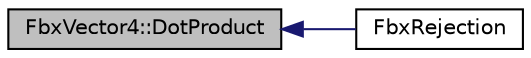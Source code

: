 digraph "FbxVector4::DotProduct"
{
  edge [fontname="Helvetica",fontsize="10",labelfontname="Helvetica",labelfontsize="10"];
  node [fontname="Helvetica",fontsize="10",shape=record];
  rankdir="LR";
  Node21 [label="FbxVector4::DotProduct",height=0.2,width=0.4,color="black", fillcolor="grey75", style="filled", fontcolor="black"];
  Node21 -> Node22 [dir="back",color="midnightblue",fontsize="10",style="solid",fontname="Helvetica"];
  Node22 [label="FbxRejection",height=0.2,width=0.4,color="black", fillcolor="white", style="filled",URL="$fbxmath_8h.html#a1316bd2fa8ba00f8a9b1d075ed4be6f7"];
}
